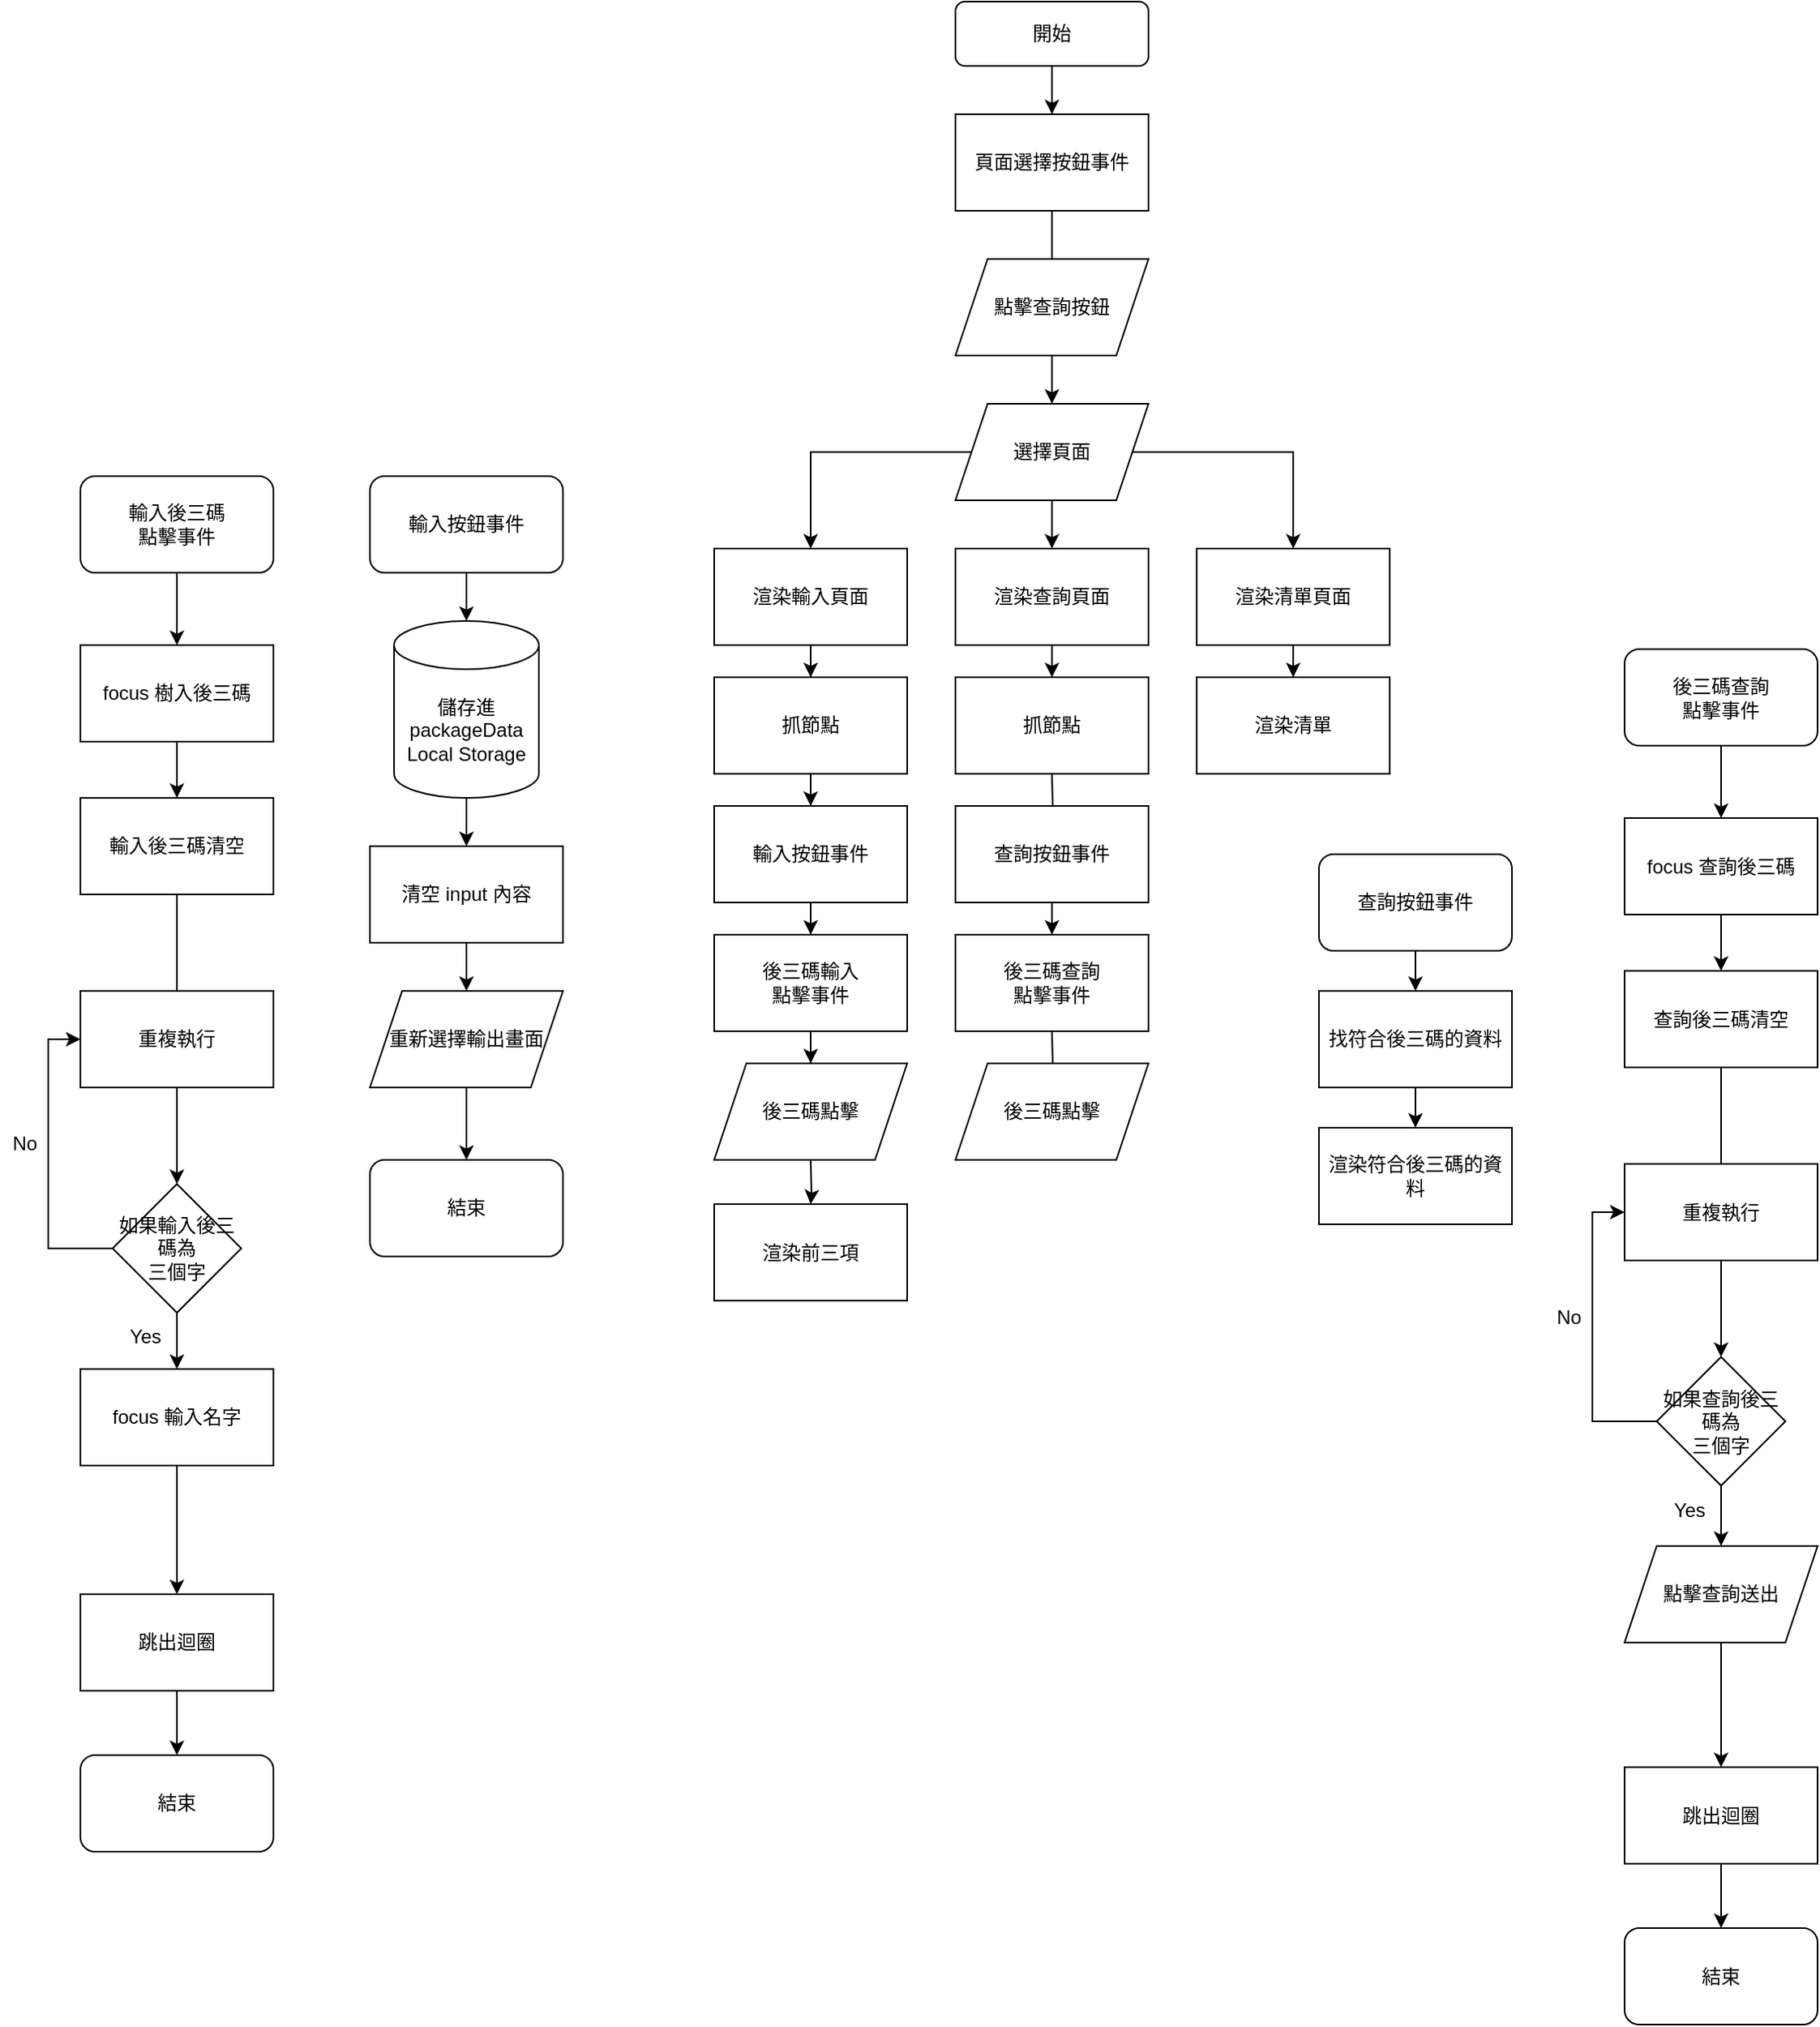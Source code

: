 <mxfile version="16.2.7" type="device"><diagram id="C5RBs43oDa-KdzZeNtuy" name="Page-1"><mxGraphModel dx="1848" dy="1785" grid="1" gridSize="10" guides="1" tooltips="1" connect="1" arrows="1" fold="1" page="1" pageScale="1" pageWidth="827" pageHeight="1169" math="0" shadow="0"><root><mxCell id="WIyWlLk6GJQsqaUBKTNV-0"/><mxCell id="WIyWlLk6GJQsqaUBKTNV-1" parent="WIyWlLk6GJQsqaUBKTNV-0"/><mxCell id="shTuXbGh1HzD_ocuMQyR-63" value="" style="edgeStyle=orthogonalEdgeStyle;rounded=0;orthogonalLoop=1;jettySize=auto;html=1;" edge="1" parent="WIyWlLk6GJQsqaUBKTNV-1" source="WIyWlLk6GJQsqaUBKTNV-3" target="shTuXbGh1HzD_ocuMQyR-61"><mxGeometry relative="1" as="geometry"/></mxCell><mxCell id="WIyWlLk6GJQsqaUBKTNV-3" value="開始" style="rounded=1;whiteSpace=wrap;html=1;fontSize=12;glass=0;strokeWidth=1;shadow=0;" parent="WIyWlLk6GJQsqaUBKTNV-1" vertex="1"><mxGeometry x="354" y="-150" width="120" height="40" as="geometry"/></mxCell><mxCell id="shTuXbGh1HzD_ocuMQyR-4" value="" style="edgeStyle=orthogonalEdgeStyle;rounded=0;orthogonalLoop=1;jettySize=auto;html=1;" edge="1" parent="WIyWlLk6GJQsqaUBKTNV-1" source="shTuXbGh1HzD_ocuMQyR-2" target="shTuXbGh1HzD_ocuMQyR-3"><mxGeometry relative="1" as="geometry"/></mxCell><mxCell id="shTuXbGh1HzD_ocuMQyR-6" value="" style="edgeStyle=orthogonalEdgeStyle;rounded=0;orthogonalLoop=1;jettySize=auto;html=1;" edge="1" parent="WIyWlLk6GJQsqaUBKTNV-1" source="shTuXbGh1HzD_ocuMQyR-2" target="shTuXbGh1HzD_ocuMQyR-5"><mxGeometry relative="1" as="geometry"/></mxCell><mxCell id="shTuXbGh1HzD_ocuMQyR-8" value="" style="edgeStyle=orthogonalEdgeStyle;rounded=0;orthogonalLoop=1;jettySize=auto;html=1;" edge="1" parent="WIyWlLk6GJQsqaUBKTNV-1" source="shTuXbGh1HzD_ocuMQyR-2" target="shTuXbGh1HzD_ocuMQyR-7"><mxGeometry relative="1" as="geometry"/></mxCell><mxCell id="shTuXbGh1HzD_ocuMQyR-2" value="選擇頁面" style="shape=parallelogram;perimeter=parallelogramPerimeter;whiteSpace=wrap;html=1;fixedSize=1;" vertex="1" parent="WIyWlLk6GJQsqaUBKTNV-1"><mxGeometry x="354" y="100" width="120" height="60" as="geometry"/></mxCell><mxCell id="shTuXbGh1HzD_ocuMQyR-12" value="" style="edgeStyle=orthogonalEdgeStyle;rounded=0;orthogonalLoop=1;jettySize=auto;html=1;" edge="1" parent="WIyWlLk6GJQsqaUBKTNV-1" source="shTuXbGh1HzD_ocuMQyR-3" target="shTuXbGh1HzD_ocuMQyR-11"><mxGeometry relative="1" as="geometry"/></mxCell><mxCell id="shTuXbGh1HzD_ocuMQyR-3" value="渲染輸入頁面" style="whiteSpace=wrap;html=1;" vertex="1" parent="WIyWlLk6GJQsqaUBKTNV-1"><mxGeometry x="204" y="190" width="120" height="60" as="geometry"/></mxCell><mxCell id="shTuXbGh1HzD_ocuMQyR-30" value="" style="edgeStyle=orthogonalEdgeStyle;rounded=0;orthogonalLoop=1;jettySize=auto;html=1;" edge="1" parent="WIyWlLk6GJQsqaUBKTNV-1" source="shTuXbGh1HzD_ocuMQyR-5" target="shTuXbGh1HzD_ocuMQyR-29"><mxGeometry relative="1" as="geometry"/></mxCell><mxCell id="shTuXbGh1HzD_ocuMQyR-5" value="渲染清單頁面" style="whiteSpace=wrap;html=1;" vertex="1" parent="WIyWlLk6GJQsqaUBKTNV-1"><mxGeometry x="504" y="190" width="120" height="60" as="geometry"/></mxCell><mxCell id="shTuXbGh1HzD_ocuMQyR-22" value="" style="edgeStyle=orthogonalEdgeStyle;rounded=0;orthogonalLoop=1;jettySize=auto;html=1;" edge="1" parent="WIyWlLk6GJQsqaUBKTNV-1" source="shTuXbGh1HzD_ocuMQyR-7" target="shTuXbGh1HzD_ocuMQyR-21"><mxGeometry relative="1" as="geometry"/></mxCell><mxCell id="shTuXbGh1HzD_ocuMQyR-7" value="渲染查詢頁面" style="whiteSpace=wrap;html=1;" vertex="1" parent="WIyWlLk6GJQsqaUBKTNV-1"><mxGeometry x="354" y="190" width="120" height="60" as="geometry"/></mxCell><mxCell id="shTuXbGh1HzD_ocuMQyR-14" value="" style="edgeStyle=orthogonalEdgeStyle;rounded=0;orthogonalLoop=1;jettySize=auto;html=1;" edge="1" parent="WIyWlLk6GJQsqaUBKTNV-1" source="shTuXbGh1HzD_ocuMQyR-11" target="shTuXbGh1HzD_ocuMQyR-13"><mxGeometry relative="1" as="geometry"/></mxCell><mxCell id="shTuXbGh1HzD_ocuMQyR-11" value="抓節點" style="whiteSpace=wrap;html=1;" vertex="1" parent="WIyWlLk6GJQsqaUBKTNV-1"><mxGeometry x="204" y="270" width="120" height="60" as="geometry"/></mxCell><mxCell id="shTuXbGh1HzD_ocuMQyR-16" value="" style="edgeStyle=orthogonalEdgeStyle;rounded=0;orthogonalLoop=1;jettySize=auto;html=1;" edge="1" parent="WIyWlLk6GJQsqaUBKTNV-1" source="shTuXbGh1HzD_ocuMQyR-13" target="shTuXbGh1HzD_ocuMQyR-15"><mxGeometry relative="1" as="geometry"/></mxCell><mxCell id="shTuXbGh1HzD_ocuMQyR-13" value="輸入按鈕事件" style="whiteSpace=wrap;html=1;" vertex="1" parent="WIyWlLk6GJQsqaUBKTNV-1"><mxGeometry x="204" y="350" width="120" height="60" as="geometry"/></mxCell><mxCell id="shTuXbGh1HzD_ocuMQyR-20" value="" style="edgeStyle=orthogonalEdgeStyle;rounded=0;orthogonalLoop=1;jettySize=auto;html=1;" edge="1" parent="WIyWlLk6GJQsqaUBKTNV-1" source="shTuXbGh1HzD_ocuMQyR-15" target="shTuXbGh1HzD_ocuMQyR-19"><mxGeometry relative="1" as="geometry"/></mxCell><mxCell id="shTuXbGh1HzD_ocuMQyR-15" value="後三碼輸入&lt;br&gt;點擊事件" style="whiteSpace=wrap;html=1;" vertex="1" parent="WIyWlLk6GJQsqaUBKTNV-1"><mxGeometry x="204" y="430" width="120" height="60" as="geometry"/></mxCell><mxCell id="shTuXbGh1HzD_ocuMQyR-19" value="後三碼點擊" style="shape=parallelogram;perimeter=parallelogramPerimeter;whiteSpace=wrap;html=1;fixedSize=1;" vertex="1" parent="WIyWlLk6GJQsqaUBKTNV-1"><mxGeometry x="204" y="510" width="120" height="60" as="geometry"/></mxCell><mxCell id="shTuXbGh1HzD_ocuMQyR-21" value="抓節點" style="whiteSpace=wrap;html=1;" vertex="1" parent="WIyWlLk6GJQsqaUBKTNV-1"><mxGeometry x="354" y="270" width="120" height="60" as="geometry"/></mxCell><mxCell id="shTuXbGh1HzD_ocuMQyR-25" value="" style="edgeStyle=orthogonalEdgeStyle;rounded=0;orthogonalLoop=1;jettySize=auto;html=1;" edge="1" parent="WIyWlLk6GJQsqaUBKTNV-1" target="shTuXbGh1HzD_ocuMQyR-27"><mxGeometry relative="1" as="geometry"><mxPoint x="414" y="330" as="sourcePoint"/></mxGeometry></mxCell><mxCell id="shTuXbGh1HzD_ocuMQyR-26" value="" style="edgeStyle=orthogonalEdgeStyle;rounded=0;orthogonalLoop=1;jettySize=auto;html=1;" edge="1" parent="WIyWlLk6GJQsqaUBKTNV-1" source="shTuXbGh1HzD_ocuMQyR-27" target="shTuXbGh1HzD_ocuMQyR-28"><mxGeometry relative="1" as="geometry"/></mxCell><mxCell id="shTuXbGh1HzD_ocuMQyR-27" value="查詢按鈕事件" style="whiteSpace=wrap;html=1;" vertex="1" parent="WIyWlLk6GJQsqaUBKTNV-1"><mxGeometry x="354" y="350" width="120" height="60" as="geometry"/></mxCell><mxCell id="shTuXbGh1HzD_ocuMQyR-28" value="後三碼查詢&lt;br&gt;點擊事件" style="whiteSpace=wrap;html=1;" vertex="1" parent="WIyWlLk6GJQsqaUBKTNV-1"><mxGeometry x="354" y="430" width="120" height="60" as="geometry"/></mxCell><mxCell id="shTuXbGh1HzD_ocuMQyR-29" value="渲染清單" style="whiteSpace=wrap;html=1;" vertex="1" parent="WIyWlLk6GJQsqaUBKTNV-1"><mxGeometry x="504" y="270" width="120" height="60" as="geometry"/></mxCell><mxCell id="shTuXbGh1HzD_ocuMQyR-31" value="" style="edgeStyle=orthogonalEdgeStyle;rounded=0;orthogonalLoop=1;jettySize=auto;html=1;" edge="1" parent="WIyWlLk6GJQsqaUBKTNV-1" target="shTuXbGh1HzD_ocuMQyR-32"><mxGeometry relative="1" as="geometry"><mxPoint x="414" y="490" as="sourcePoint"/></mxGeometry></mxCell><mxCell id="shTuXbGh1HzD_ocuMQyR-32" value="後三碼點擊" style="shape=parallelogram;perimeter=parallelogramPerimeter;whiteSpace=wrap;html=1;fixedSize=1;" vertex="1" parent="WIyWlLk6GJQsqaUBKTNV-1"><mxGeometry x="354" y="510" width="120" height="60" as="geometry"/></mxCell><mxCell id="shTuXbGh1HzD_ocuMQyR-38" value="" style="edgeStyle=orthogonalEdgeStyle;rounded=0;orthogonalLoop=1;jettySize=auto;html=1;" edge="1" parent="WIyWlLk6GJQsqaUBKTNV-1" source="shTuXbGh1HzD_ocuMQyR-33" target="shTuXbGh1HzD_ocuMQyR-36"><mxGeometry relative="1" as="geometry"/></mxCell><mxCell id="shTuXbGh1HzD_ocuMQyR-33" value="輸入按鈕事件" style="rounded=1;whiteSpace=wrap;html=1;" vertex="1" parent="WIyWlLk6GJQsqaUBKTNV-1"><mxGeometry x="-10" y="145" width="120" height="60" as="geometry"/></mxCell><mxCell id="shTuXbGh1HzD_ocuMQyR-40" value="" style="edgeStyle=orthogonalEdgeStyle;rounded=0;orthogonalLoop=1;jettySize=auto;html=1;" edge="1" parent="WIyWlLk6GJQsqaUBKTNV-1" source="shTuXbGh1HzD_ocuMQyR-36" target="shTuXbGh1HzD_ocuMQyR-39"><mxGeometry relative="1" as="geometry"/></mxCell><mxCell id="shTuXbGh1HzD_ocuMQyR-36" value="儲存進packageData&lt;br&gt;Local Storage" style="shape=cylinder3;whiteSpace=wrap;html=1;boundedLbl=1;backgroundOutline=1;size=15;" vertex="1" parent="WIyWlLk6GJQsqaUBKTNV-1"><mxGeometry x="5" y="235" width="90" height="110" as="geometry"/></mxCell><mxCell id="shTuXbGh1HzD_ocuMQyR-44" value="" style="edgeStyle=orthogonalEdgeStyle;rounded=0;orthogonalLoop=1;jettySize=auto;html=1;" edge="1" parent="WIyWlLk6GJQsqaUBKTNV-1" source="shTuXbGh1HzD_ocuMQyR-39" target="shTuXbGh1HzD_ocuMQyR-43"><mxGeometry relative="1" as="geometry"/></mxCell><mxCell id="shTuXbGh1HzD_ocuMQyR-39" value="清空 input 內容" style="whiteSpace=wrap;html=1;" vertex="1" parent="WIyWlLk6GJQsqaUBKTNV-1"><mxGeometry x="-10" y="375" width="120" height="60" as="geometry"/></mxCell><mxCell id="shTuXbGh1HzD_ocuMQyR-46" value="" style="edgeStyle=orthogonalEdgeStyle;rounded=0;orthogonalLoop=1;jettySize=auto;html=1;" edge="1" parent="WIyWlLk6GJQsqaUBKTNV-1" target="shTuXbGh1HzD_ocuMQyR-45"><mxGeometry relative="1" as="geometry"><mxPoint x="264" y="570" as="sourcePoint"/></mxGeometry></mxCell><mxCell id="shTuXbGh1HzD_ocuMQyR-43" value="重新選擇輸出畫面" style="shape=parallelogram;perimeter=parallelogramPerimeter;whiteSpace=wrap;html=1;fixedSize=1;" vertex="1" parent="WIyWlLk6GJQsqaUBKTNV-1"><mxGeometry x="-10" y="465" width="120" height="60" as="geometry"/></mxCell><mxCell id="shTuXbGh1HzD_ocuMQyR-67" value="" style="edgeStyle=orthogonalEdgeStyle;rounded=0;orthogonalLoop=1;jettySize=auto;html=1;exitX=0.5;exitY=1;exitDx=0;exitDy=0;" edge="1" parent="WIyWlLk6GJQsqaUBKTNV-1" source="shTuXbGh1HzD_ocuMQyR-43" target="shTuXbGh1HzD_ocuMQyR-66"><mxGeometry relative="1" as="geometry"/></mxCell><mxCell id="shTuXbGh1HzD_ocuMQyR-45" value="渲染前三項" style="whiteSpace=wrap;html=1;" vertex="1" parent="WIyWlLk6GJQsqaUBKTNV-1"><mxGeometry x="204" y="597.5" width="120" height="60" as="geometry"/></mxCell><mxCell id="shTuXbGh1HzD_ocuMQyR-56" value="" style="edgeStyle=orthogonalEdgeStyle;rounded=0;orthogonalLoop=1;jettySize=auto;html=1;" edge="1" parent="WIyWlLk6GJQsqaUBKTNV-1" source="shTuXbGh1HzD_ocuMQyR-50" target="shTuXbGh1HzD_ocuMQyR-55"><mxGeometry relative="1" as="geometry"/></mxCell><mxCell id="shTuXbGh1HzD_ocuMQyR-50" value="查詢按鈕事件" style="rounded=1;whiteSpace=wrap;html=1;" vertex="1" parent="WIyWlLk6GJQsqaUBKTNV-1"><mxGeometry x="580" y="380" width="120" height="60" as="geometry"/></mxCell><mxCell id="shTuXbGh1HzD_ocuMQyR-58" value="" style="edgeStyle=orthogonalEdgeStyle;rounded=0;orthogonalLoop=1;jettySize=auto;html=1;" edge="1" parent="WIyWlLk6GJQsqaUBKTNV-1" source="shTuXbGh1HzD_ocuMQyR-55" target="shTuXbGh1HzD_ocuMQyR-57"><mxGeometry relative="1" as="geometry"/></mxCell><mxCell id="shTuXbGh1HzD_ocuMQyR-55" value="找符合後三碼的資料" style="rounded=0;whiteSpace=wrap;html=1;" vertex="1" parent="WIyWlLk6GJQsqaUBKTNV-1"><mxGeometry x="580" y="465" width="120" height="60" as="geometry"/></mxCell><mxCell id="shTuXbGh1HzD_ocuMQyR-57" value="渲染符合後三碼的資料" style="whiteSpace=wrap;html=1;rounded=0;" vertex="1" parent="WIyWlLk6GJQsqaUBKTNV-1"><mxGeometry x="580" y="550" width="120" height="60" as="geometry"/></mxCell><mxCell id="shTuXbGh1HzD_ocuMQyR-64" value="" style="edgeStyle=orthogonalEdgeStyle;rounded=0;orthogonalLoop=1;jettySize=auto;html=1;" edge="1" parent="WIyWlLk6GJQsqaUBKTNV-1" source="shTuXbGh1HzD_ocuMQyR-61" target="shTuXbGh1HzD_ocuMQyR-2"><mxGeometry relative="1" as="geometry"/></mxCell><mxCell id="shTuXbGh1HzD_ocuMQyR-61" value="頁面選擇按鈕事件" style="rounded=0;whiteSpace=wrap;html=1;" vertex="1" parent="WIyWlLk6GJQsqaUBKTNV-1"><mxGeometry x="354" y="-80" width="120" height="60" as="geometry"/></mxCell><mxCell id="shTuXbGh1HzD_ocuMQyR-62" value="" style="rounded=0;html=1;jettySize=auto;orthogonalLoop=1;fontSize=11;endArrow=none;endFill=0;endSize=8;strokeWidth=1;shadow=0;labelBackgroundColor=none;edgeStyle=orthogonalEdgeStyle;" edge="1" parent="WIyWlLk6GJQsqaUBKTNV-1" source="WIyWlLk6GJQsqaUBKTNV-3" target="shTuXbGh1HzD_ocuMQyR-61"><mxGeometry relative="1" as="geometry"><mxPoint x="414" y="-110" as="sourcePoint"/><mxPoint x="414" y="50" as="targetPoint"/></mxGeometry></mxCell><mxCell id="shTuXbGh1HzD_ocuMQyR-65" value="點擊查詢按鈕" style="shape=parallelogram;perimeter=parallelogramPerimeter;whiteSpace=wrap;html=1;fixedSize=1;" vertex="1" parent="WIyWlLk6GJQsqaUBKTNV-1"><mxGeometry x="354" y="10" width="120" height="60" as="geometry"/></mxCell><mxCell id="shTuXbGh1HzD_ocuMQyR-66" value="結束" style="rounded=1;whiteSpace=wrap;html=1;" vertex="1" parent="WIyWlLk6GJQsqaUBKTNV-1"><mxGeometry x="-10" y="570" width="120" height="60" as="geometry"/></mxCell><mxCell id="shTuXbGh1HzD_ocuMQyR-70" value="" style="edgeStyle=orthogonalEdgeStyle;rounded=0;orthogonalLoop=1;jettySize=auto;html=1;" edge="1" parent="WIyWlLk6GJQsqaUBKTNV-1" source="shTuXbGh1HzD_ocuMQyR-68" target="shTuXbGh1HzD_ocuMQyR-69"><mxGeometry relative="1" as="geometry"/></mxCell><mxCell id="shTuXbGh1HzD_ocuMQyR-68" value="輸入後三碼&lt;br&gt;點擊事件" style="rounded=1;whiteSpace=wrap;html=1;" vertex="1" parent="WIyWlLk6GJQsqaUBKTNV-1"><mxGeometry x="-190" y="145" width="120" height="60" as="geometry"/></mxCell><mxCell id="shTuXbGh1HzD_ocuMQyR-72" value="" style="edgeStyle=orthogonalEdgeStyle;rounded=0;orthogonalLoop=1;jettySize=auto;html=1;" edge="1" parent="WIyWlLk6GJQsqaUBKTNV-1" source="shTuXbGh1HzD_ocuMQyR-69" target="shTuXbGh1HzD_ocuMQyR-71"><mxGeometry relative="1" as="geometry"/></mxCell><mxCell id="shTuXbGh1HzD_ocuMQyR-69" value="focus 樹入後三碼" style="rounded=0;whiteSpace=wrap;html=1;" vertex="1" parent="WIyWlLk6GJQsqaUBKTNV-1"><mxGeometry x="-190" y="250" width="120" height="60" as="geometry"/></mxCell><mxCell id="shTuXbGh1HzD_ocuMQyR-95" value="" style="edgeStyle=orthogonalEdgeStyle;rounded=0;orthogonalLoop=1;jettySize=auto;html=1;" edge="1" parent="WIyWlLk6GJQsqaUBKTNV-1" source="shTuXbGh1HzD_ocuMQyR-71" target="shTuXbGh1HzD_ocuMQyR-94"><mxGeometry relative="1" as="geometry"/></mxCell><mxCell id="shTuXbGh1HzD_ocuMQyR-71" value="輸入後三碼清空" style="whiteSpace=wrap;html=1;rounded=0;" vertex="1" parent="WIyWlLk6GJQsqaUBKTNV-1"><mxGeometry x="-190" y="345" width="120" height="60" as="geometry"/></mxCell><mxCell id="shTuXbGh1HzD_ocuMQyR-77" value="結束" style="rounded=1;whiteSpace=wrap;html=1;" vertex="1" parent="WIyWlLk6GJQsqaUBKTNV-1"><mxGeometry x="-190" y="940" width="120" height="60" as="geometry"/></mxCell><mxCell id="shTuXbGh1HzD_ocuMQyR-97" value="" style="edgeStyle=orthogonalEdgeStyle;rounded=0;orthogonalLoop=1;jettySize=auto;html=1;" edge="1" parent="WIyWlLk6GJQsqaUBKTNV-1" source="shTuXbGh1HzD_ocuMQyR-94" target="shTuXbGh1HzD_ocuMQyR-96"><mxGeometry relative="1" as="geometry"/></mxCell><mxCell id="shTuXbGh1HzD_ocuMQyR-98" style="edgeStyle=orthogonalEdgeStyle;rounded=0;orthogonalLoop=1;jettySize=auto;html=1;entryX=0;entryY=0.5;entryDx=0;entryDy=0;" edge="1" parent="WIyWlLk6GJQsqaUBKTNV-1" source="shTuXbGh1HzD_ocuMQyR-94" target="shTuXbGh1HzD_ocuMQyR-99"><mxGeometry relative="1" as="geometry"><mxPoint x="-390" y="590" as="targetPoint"/><Array as="points"><mxPoint x="-210" y="625"/><mxPoint x="-210" y="495"/></Array></mxGeometry></mxCell><mxCell id="shTuXbGh1HzD_ocuMQyR-94" value="如果輸入後三碼為&lt;br&gt;三個字" style="rhombus;whiteSpace=wrap;html=1;rounded=0;" vertex="1" parent="WIyWlLk6GJQsqaUBKTNV-1"><mxGeometry x="-170" y="585" width="80" height="80" as="geometry"/></mxCell><mxCell id="shTuXbGh1HzD_ocuMQyR-103" value="" style="edgeStyle=orthogonalEdgeStyle;rounded=0;orthogonalLoop=1;jettySize=auto;html=1;" edge="1" parent="WIyWlLk6GJQsqaUBKTNV-1" source="shTuXbGh1HzD_ocuMQyR-96" target="shTuXbGh1HzD_ocuMQyR-102"><mxGeometry relative="1" as="geometry"/></mxCell><mxCell id="shTuXbGh1HzD_ocuMQyR-96" value="focus 輸入名字" style="whiteSpace=wrap;html=1;rounded=0;" vertex="1" parent="WIyWlLk6GJQsqaUBKTNV-1"><mxGeometry x="-190" y="700" width="120" height="60" as="geometry"/></mxCell><mxCell id="shTuXbGh1HzD_ocuMQyR-99" value="重複執行" style="rounded=0;whiteSpace=wrap;html=1;" vertex="1" parent="WIyWlLk6GJQsqaUBKTNV-1"><mxGeometry x="-190" y="465" width="120" height="60" as="geometry"/></mxCell><mxCell id="shTuXbGh1HzD_ocuMQyR-100" value="No" style="text;html=1;align=center;verticalAlign=middle;resizable=0;points=[];autosize=1;strokeColor=none;fillColor=none;" vertex="1" parent="WIyWlLk6GJQsqaUBKTNV-1"><mxGeometry x="-240" y="550" width="30" height="20" as="geometry"/></mxCell><mxCell id="shTuXbGh1HzD_ocuMQyR-101" value="Yes" style="text;html=1;align=center;verticalAlign=middle;resizable=0;points=[];autosize=1;strokeColor=none;fillColor=none;" vertex="1" parent="WIyWlLk6GJQsqaUBKTNV-1"><mxGeometry x="-170" y="670" width="40" height="20" as="geometry"/></mxCell><mxCell id="shTuXbGh1HzD_ocuMQyR-105" value="" style="edgeStyle=orthogonalEdgeStyle;rounded=0;orthogonalLoop=1;jettySize=auto;html=1;" edge="1" parent="WIyWlLk6GJQsqaUBKTNV-1" source="shTuXbGh1HzD_ocuMQyR-102" target="shTuXbGh1HzD_ocuMQyR-77"><mxGeometry relative="1" as="geometry"/></mxCell><mxCell id="shTuXbGh1HzD_ocuMQyR-102" value="跳出迴圈" style="whiteSpace=wrap;html=1;rounded=0;" vertex="1" parent="WIyWlLk6GJQsqaUBKTNV-1"><mxGeometry x="-190" y="840" width="120" height="60" as="geometry"/></mxCell><mxCell id="shTuXbGh1HzD_ocuMQyR-106" value="" style="edgeStyle=orthogonalEdgeStyle;rounded=0;orthogonalLoop=1;jettySize=auto;html=1;" edge="1" parent="WIyWlLk6GJQsqaUBKTNV-1" source="shTuXbGh1HzD_ocuMQyR-107" target="shTuXbGh1HzD_ocuMQyR-109"><mxGeometry relative="1" as="geometry"/></mxCell><mxCell id="shTuXbGh1HzD_ocuMQyR-107" value="後三碼查詢&lt;br&gt;點擊事件" style="rounded=1;whiteSpace=wrap;html=1;" vertex="1" parent="WIyWlLk6GJQsqaUBKTNV-1"><mxGeometry x="770" y="252.5" width="120" height="60" as="geometry"/></mxCell><mxCell id="shTuXbGh1HzD_ocuMQyR-108" value="" style="edgeStyle=orthogonalEdgeStyle;rounded=0;orthogonalLoop=1;jettySize=auto;html=1;" edge="1" parent="WIyWlLk6GJQsqaUBKTNV-1" source="shTuXbGh1HzD_ocuMQyR-109" target="shTuXbGh1HzD_ocuMQyR-111"><mxGeometry relative="1" as="geometry"/></mxCell><mxCell id="shTuXbGh1HzD_ocuMQyR-109" value="focus 查詢後三碼" style="rounded=0;whiteSpace=wrap;html=1;" vertex="1" parent="WIyWlLk6GJQsqaUBKTNV-1"><mxGeometry x="770" y="357.5" width="120" height="60" as="geometry"/></mxCell><mxCell id="shTuXbGh1HzD_ocuMQyR-110" value="" style="edgeStyle=orthogonalEdgeStyle;rounded=0;orthogonalLoop=1;jettySize=auto;html=1;" edge="1" parent="WIyWlLk6GJQsqaUBKTNV-1" source="shTuXbGh1HzD_ocuMQyR-111" target="shTuXbGh1HzD_ocuMQyR-115"><mxGeometry relative="1" as="geometry"/></mxCell><mxCell id="shTuXbGh1HzD_ocuMQyR-111" value="查詢後三碼清空" style="whiteSpace=wrap;html=1;rounded=0;" vertex="1" parent="WIyWlLk6GJQsqaUBKTNV-1"><mxGeometry x="770" y="452.5" width="120" height="60" as="geometry"/></mxCell><mxCell id="shTuXbGh1HzD_ocuMQyR-112" value="結束" style="rounded=1;whiteSpace=wrap;html=1;" vertex="1" parent="WIyWlLk6GJQsqaUBKTNV-1"><mxGeometry x="770" y="1047.5" width="120" height="60" as="geometry"/></mxCell><mxCell id="shTuXbGh1HzD_ocuMQyR-114" style="edgeStyle=orthogonalEdgeStyle;rounded=0;orthogonalLoop=1;jettySize=auto;html=1;entryX=0;entryY=0.5;entryDx=0;entryDy=0;" edge="1" parent="WIyWlLk6GJQsqaUBKTNV-1" source="shTuXbGh1HzD_ocuMQyR-115" target="shTuXbGh1HzD_ocuMQyR-118"><mxGeometry relative="1" as="geometry"><mxPoint x="570" y="697.5" as="targetPoint"/><Array as="points"><mxPoint x="750" y="732.5"/><mxPoint x="750" y="602.5"/></Array></mxGeometry></mxCell><mxCell id="shTuXbGh1HzD_ocuMQyR-124" style="edgeStyle=orthogonalEdgeStyle;rounded=0;orthogonalLoop=1;jettySize=auto;html=1;exitX=0.5;exitY=1;exitDx=0;exitDy=0;entryX=0.5;entryY=0;entryDx=0;entryDy=0;" edge="1" parent="WIyWlLk6GJQsqaUBKTNV-1" source="shTuXbGh1HzD_ocuMQyR-115" target="shTuXbGh1HzD_ocuMQyR-123"><mxGeometry relative="1" as="geometry"/></mxCell><mxCell id="shTuXbGh1HzD_ocuMQyR-115" value="如果查詢後三碼為&lt;br&gt;三個字" style="rhombus;whiteSpace=wrap;html=1;rounded=0;" vertex="1" parent="WIyWlLk6GJQsqaUBKTNV-1"><mxGeometry x="790" y="692.5" width="80" height="80" as="geometry"/></mxCell><mxCell id="shTuXbGh1HzD_ocuMQyR-118" value="重複執行" style="rounded=0;whiteSpace=wrap;html=1;" vertex="1" parent="WIyWlLk6GJQsqaUBKTNV-1"><mxGeometry x="770" y="572.5" width="120" height="60" as="geometry"/></mxCell><mxCell id="shTuXbGh1HzD_ocuMQyR-119" value="No" style="text;html=1;align=center;verticalAlign=middle;resizable=0;points=[];autosize=1;strokeColor=none;fillColor=none;" vertex="1" parent="WIyWlLk6GJQsqaUBKTNV-1"><mxGeometry x="720" y="657.5" width="30" height="20" as="geometry"/></mxCell><mxCell id="shTuXbGh1HzD_ocuMQyR-120" value="Yes" style="text;html=1;align=center;verticalAlign=middle;resizable=0;points=[];autosize=1;strokeColor=none;fillColor=none;" vertex="1" parent="WIyWlLk6GJQsqaUBKTNV-1"><mxGeometry x="790" y="777.5" width="40" height="20" as="geometry"/></mxCell><mxCell id="shTuXbGh1HzD_ocuMQyR-121" value="" style="edgeStyle=orthogonalEdgeStyle;rounded=0;orthogonalLoop=1;jettySize=auto;html=1;" edge="1" parent="WIyWlLk6GJQsqaUBKTNV-1" source="shTuXbGh1HzD_ocuMQyR-122" target="shTuXbGh1HzD_ocuMQyR-112"><mxGeometry relative="1" as="geometry"/></mxCell><mxCell id="shTuXbGh1HzD_ocuMQyR-122" value="跳出迴圈" style="whiteSpace=wrap;html=1;rounded=0;" vertex="1" parent="WIyWlLk6GJQsqaUBKTNV-1"><mxGeometry x="770" y="947.5" width="120" height="60" as="geometry"/></mxCell><mxCell id="shTuXbGh1HzD_ocuMQyR-125" value="" style="edgeStyle=orthogonalEdgeStyle;rounded=0;orthogonalLoop=1;jettySize=auto;html=1;" edge="1" parent="WIyWlLk6GJQsqaUBKTNV-1" source="shTuXbGh1HzD_ocuMQyR-123" target="shTuXbGh1HzD_ocuMQyR-122"><mxGeometry relative="1" as="geometry"/></mxCell><mxCell id="shTuXbGh1HzD_ocuMQyR-123" value="點擊查詢送出" style="shape=parallelogram;perimeter=parallelogramPerimeter;whiteSpace=wrap;html=1;fixedSize=1;" vertex="1" parent="WIyWlLk6GJQsqaUBKTNV-1"><mxGeometry x="770" y="810" width="120" height="60" as="geometry"/></mxCell></root></mxGraphModel></diagram></mxfile>